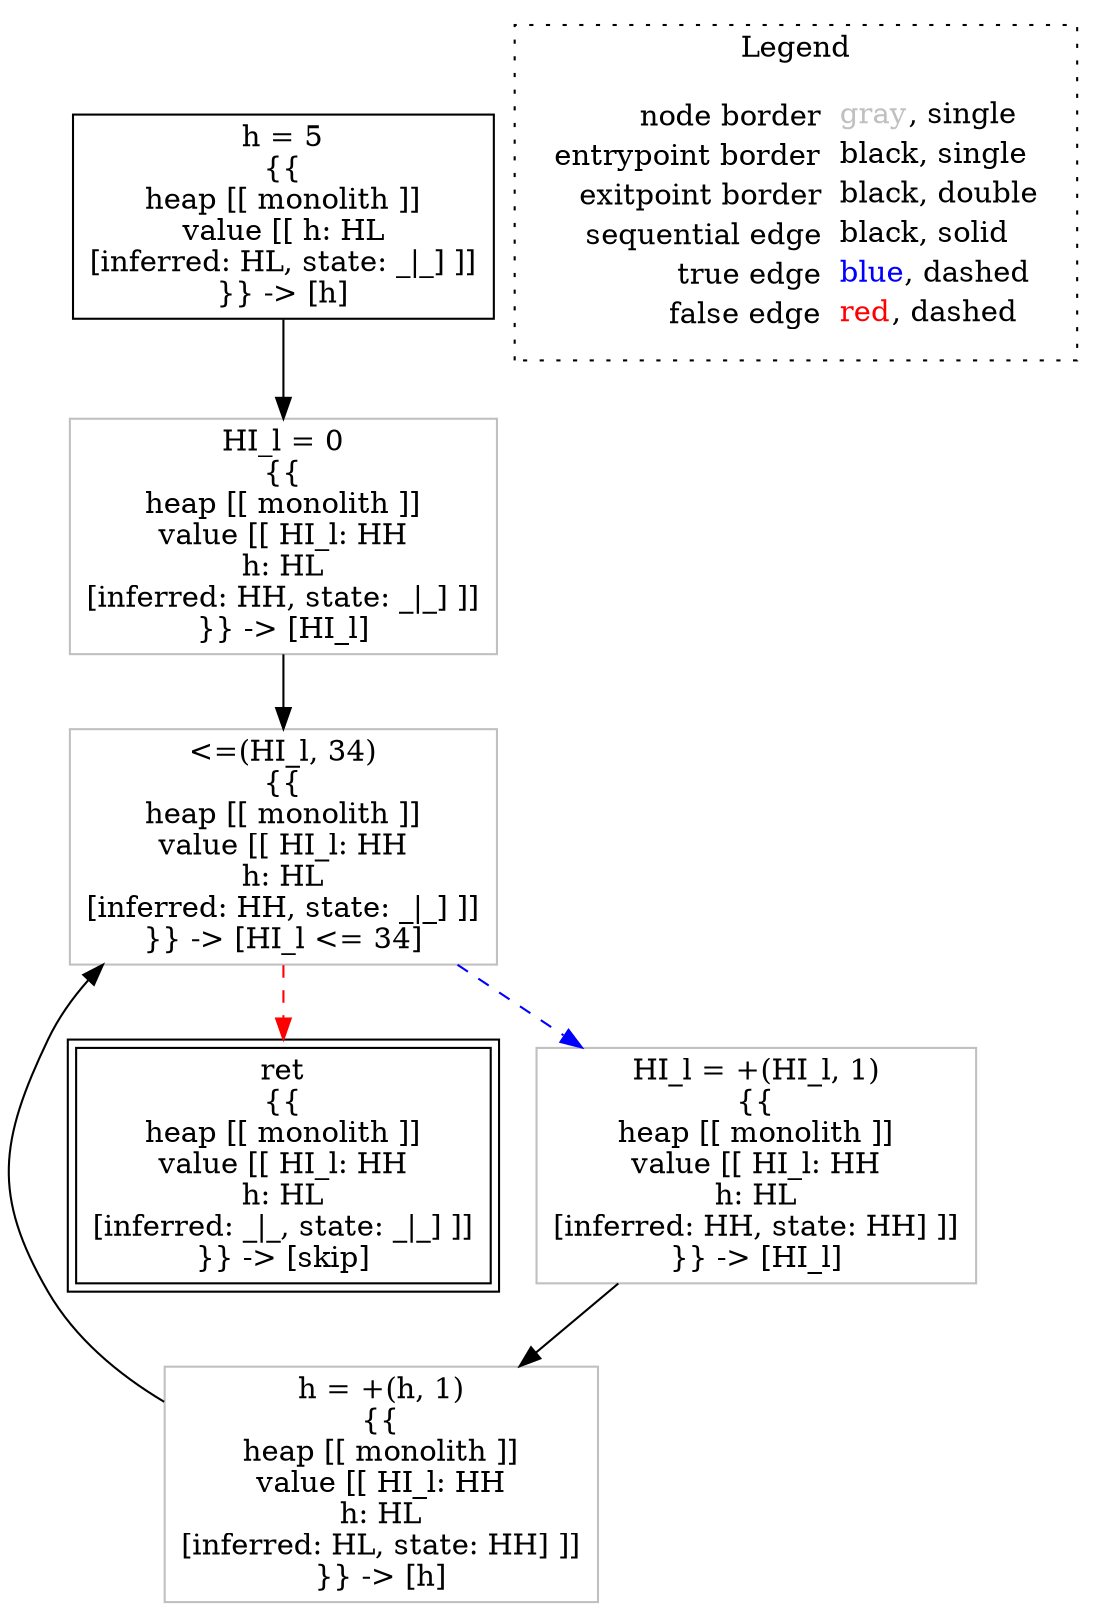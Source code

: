 digraph {
	"node0" [shape="rect",color="black",label=<h = 5<BR/>{{<BR/>heap [[ monolith ]]<BR/>value [[ h: HL<BR/>[inferred: HL, state: _|_] ]]<BR/>}} -&gt; [h]>];
	"node1" [shape="rect",color="gray",label=<h = +(h, 1)<BR/>{{<BR/>heap [[ monolith ]]<BR/>value [[ HI_l: HH<BR/>h: HL<BR/>[inferred: HL, state: HH] ]]<BR/>}} -&gt; [h]>];
	"node2" [shape="rect",color="black",peripheries="2",label=<ret<BR/>{{<BR/>heap [[ monolith ]]<BR/>value [[ HI_l: HH<BR/>h: HL<BR/>[inferred: _|_, state: _|_] ]]<BR/>}} -&gt; [skip]>];
	"node3" [shape="rect",color="gray",label=<HI_l = 0<BR/>{{<BR/>heap [[ monolith ]]<BR/>value [[ HI_l: HH<BR/>h: HL<BR/>[inferred: HH, state: _|_] ]]<BR/>}} -&gt; [HI_l]>];
	"node4" [shape="rect",color="gray",label=<HI_l = +(HI_l, 1)<BR/>{{<BR/>heap [[ monolith ]]<BR/>value [[ HI_l: HH<BR/>h: HL<BR/>[inferred: HH, state: HH] ]]<BR/>}} -&gt; [HI_l]>];
	"node5" [shape="rect",color="gray",label=<&lt;=(HI_l, 34)<BR/>{{<BR/>heap [[ monolith ]]<BR/>value [[ HI_l: HH<BR/>h: HL<BR/>[inferred: HH, state: _|_] ]]<BR/>}} -&gt; [HI_l &lt;= 34]>];
	"node1" -> "node5" [color="black"];
	"node3" -> "node5" [color="black"];
	"node4" -> "node1" [color="black"];
	"node5" -> "node2" [color="red",style="dashed"];
	"node5" -> "node4" [color="blue",style="dashed"];
	"node0" -> "node3" [color="black"];
subgraph cluster_legend {
	label="Legend";
	style=dotted;
	node [shape=plaintext];
	"legend" [label=<<table border="0" cellpadding="2" cellspacing="0" cellborder="0"><tr><td align="right">node border&nbsp;</td><td align="left"><font color="gray">gray</font>, single</td></tr><tr><td align="right">entrypoint border&nbsp;</td><td align="left"><font color="black">black</font>, single</td></tr><tr><td align="right">exitpoint border&nbsp;</td><td align="left"><font color="black">black</font>, double</td></tr><tr><td align="right">sequential edge&nbsp;</td><td align="left"><font color="black">black</font>, solid</td></tr><tr><td align="right">true edge&nbsp;</td><td align="left"><font color="blue">blue</font>, dashed</td></tr><tr><td align="right">false edge&nbsp;</td><td align="left"><font color="red">red</font>, dashed</td></tr></table>>];
}

}

